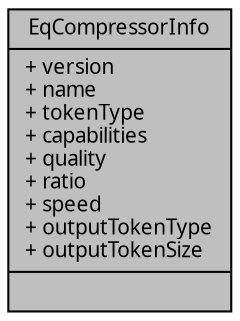 digraph "EqCompressorInfo"
{
  edge [fontname="Sans",fontsize="10",labelfontname="Sans",labelfontsize="10"];
  node [fontname="Sans",fontsize="10",shape=record];
  Node1 [label="{EqCompressorInfo\n|+ version\l+ name\l+ tokenType\l+ capabilities\l+ quality\l+ ratio\l+ speed\l+ outputTokenType\l+ outputTokenSize\l|}",height=0.2,width=0.4,color="black", fillcolor="grey75", style="filled" fontcolor="black"];
}

